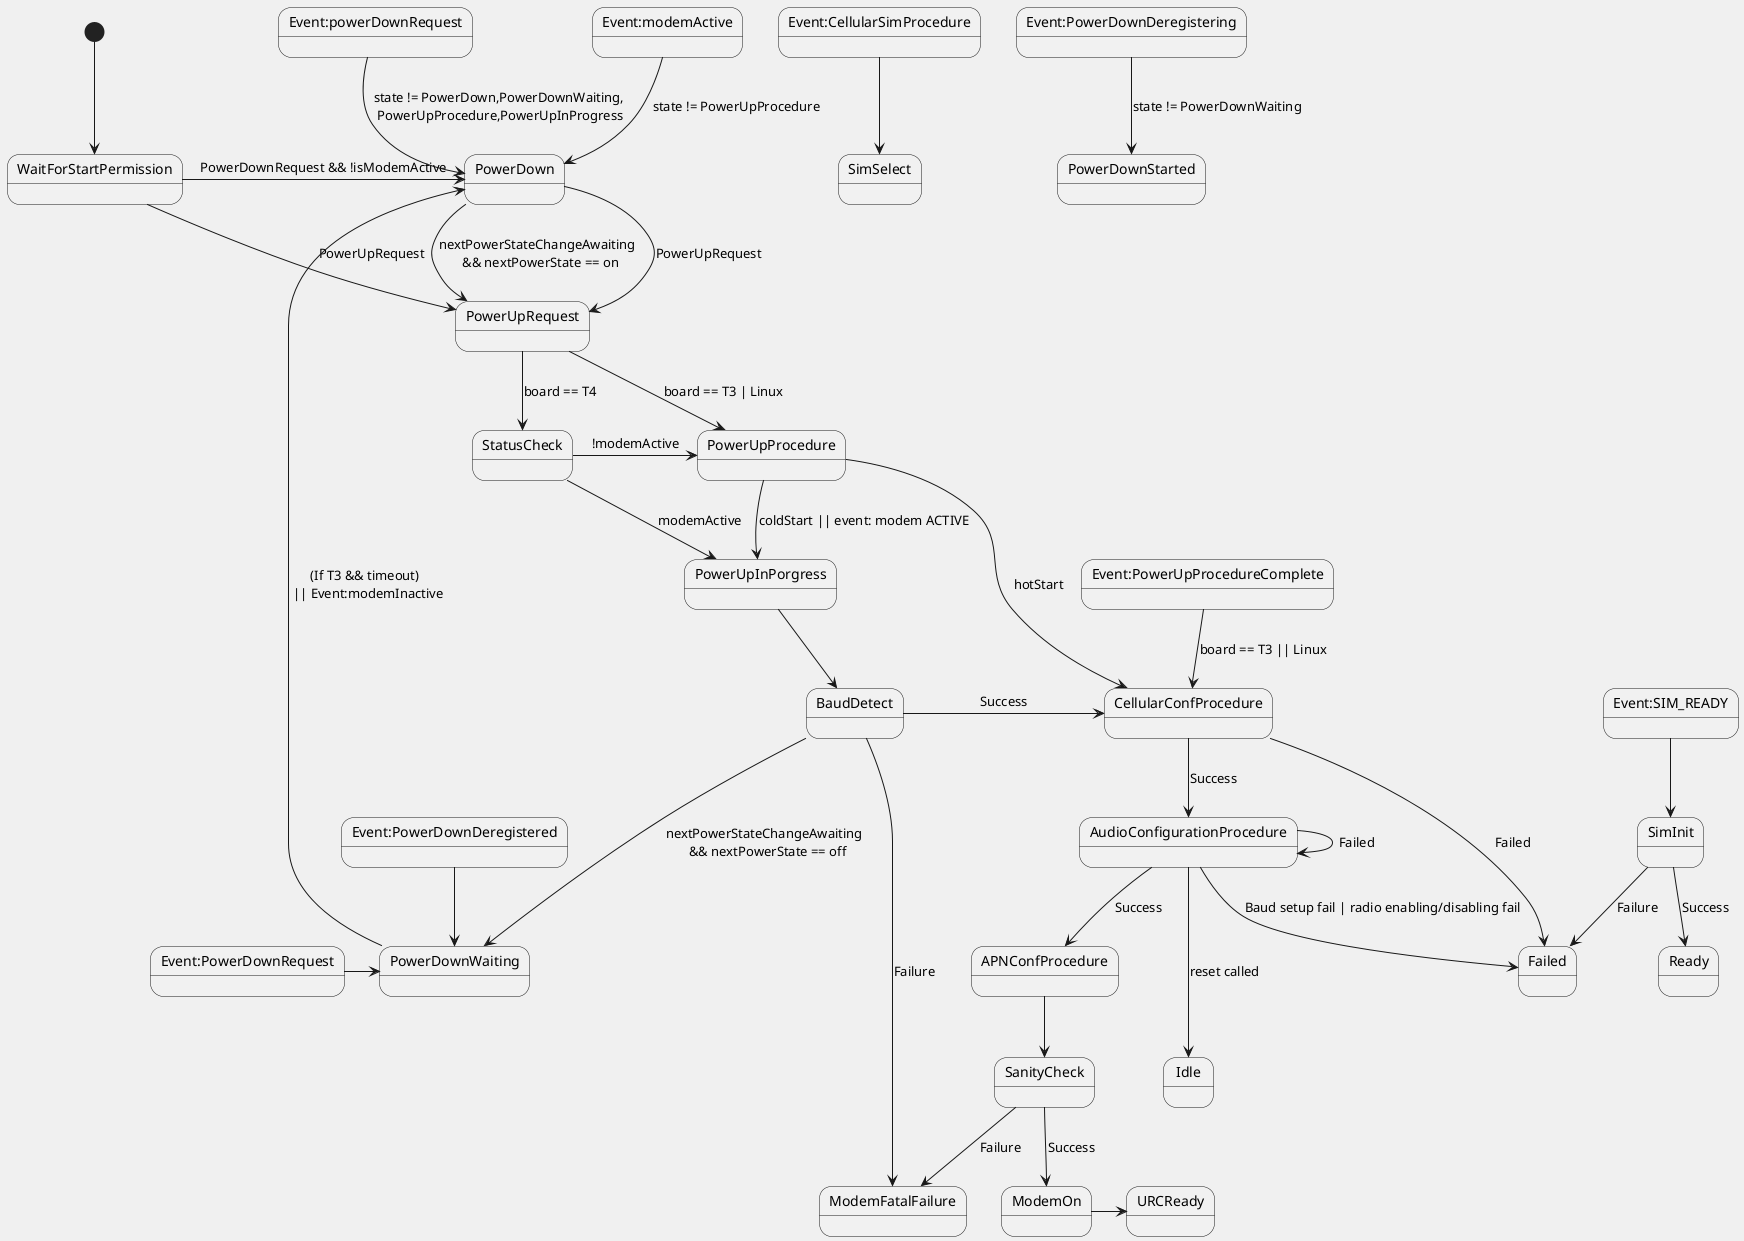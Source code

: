 @startuml
skinparam BackgroundColor F0F0F0

[*] --> WaitForStartPermission

WaitForStartPermission -> PowerDown : PowerDownRequest && !isModemActive

WaitForStartPermission --> PowerUpRequest : PowerUpRequest

PowerDown --> PowerUpRequest : PowerUpRequest

PowerUpRequest --> PowerUpProcedure : board == T3 | Linux

PowerUpRequest -> StatusCheck : board == T4

StatusCheck --> PowerUpInPorgress : modemActive

StatusCheck -> PowerUpProcedure : !modemActive

PowerUpProcedure --> CellularConfProcedure : hotStart

PowerUpProcedure --> PowerUpInPorgress : coldStart || event: modem ACTIVE

PowerUpInPorgress --> BaudDetect

BaudDetect -> CellularConfProcedure : Success

BaudDetect --> ModemFatalFailure : Failure

CellularConfProcedure --> AudioConfigurationProcedure : Success

CellularConfProcedure -> Failed : Failed

AudioConfigurationProcedure -> AudioConfigurationProcedure : Failed

AudioConfigurationProcedure --> Failed : Baud setup fail | radio enabling/disabling fail

AudioConfigurationProcedure ---> Idle : reset called

AudioConfigurationProcedure --> APNConfProcedure : Success

APNConfProcedure --> SanityCheck

SanityCheck --> ModemOn : Success

SanityCheck --> ModemFatalFailure : Failure

ModemOn -> URCReady

Event:CellularSimProcedure --> SimSelect 

Event:SIM_READY --> SimInit

SimInit --> Failed : Failure

SimInit --> Ready : Success

Event:PowerDownDeregistering --> PowerDownStarted : state != PowerDownWaiting

Event:PowerDownDeregistered --> PowerDownWaiting

Event:PowerDownRequest -> PowerDownWaiting

PowerDownWaiting ---> PowerDown : (If T3 && timeout) \n || Event:modemInactive

PowerDown --> PowerUpRequest : nextPowerStateChangeAwaiting \n && nextPowerState == on

BaudDetect ---> PowerDownWaiting : nextPowerStateChangeAwaiting \n && nextPowerState == off

Event:PowerUpProcedureComplete --> CellularConfProcedure : board == T3 || Linux

Event:modemActive --> PowerDown : state != PowerUpProcedure

Event:powerDownRequest --> PowerDown : state != PowerDown,PowerDownWaiting,\n PowerUpProcedure,PowerUpInProgress

@enduml
